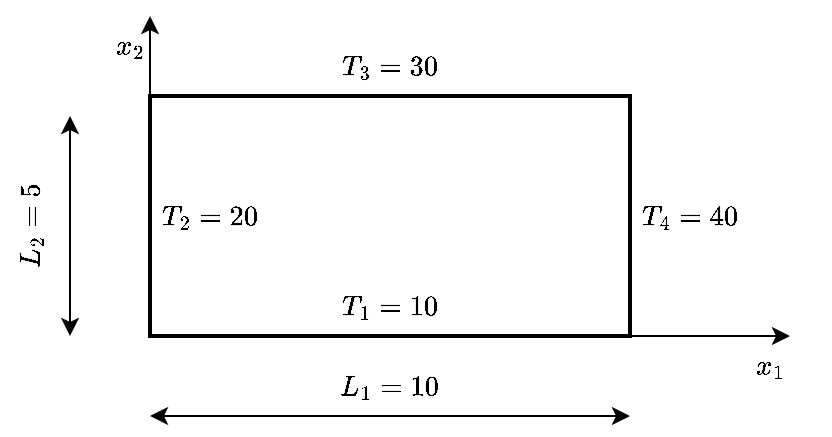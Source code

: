 <mxfile version="16.2.4" type="device"><diagram id="w-gFx496ZM2iOav9ZcAM" name="Page-1"><mxGraphModel dx="1422" dy="737" grid="1" gridSize="10" guides="1" tooltips="1" connect="1" arrows="1" fold="1" page="1" pageScale="1" pageWidth="827" pageHeight="1169" math="1" shadow="0"><root><mxCell id="0"/><mxCell id="1" parent="0"/><mxCell id="wYSXFfnWr7ilU_9aG6sE-1" value="" style="rounded=0;whiteSpace=wrap;html=1;strokeWidth=2;" parent="1" vertex="1"><mxGeometry x="200" y="160" width="240" height="120" as="geometry"/></mxCell><mxCell id="wYSXFfnWr7ilU_9aG6sE-2" value="" style="endArrow=classic;startArrow=classic;html=1;rounded=0;" parent="1" edge="1"><mxGeometry width="50" height="50" relative="1" as="geometry"><mxPoint x="200" y="320" as="sourcePoint"/><mxPoint x="440" y="320" as="targetPoint"/></mxGeometry></mxCell><mxCell id="wYSXFfnWr7ilU_9aG6sE-3" value="$$L_{1} = 10$$" style="text;html=1;strokeColor=none;fillColor=none;align=center;verticalAlign=middle;whiteSpace=wrap;rounded=0;" parent="1" vertex="1"><mxGeometry x="290" y="290" width="60" height="30" as="geometry"/></mxCell><mxCell id="wYSXFfnWr7ilU_9aG6sE-4" value="" style="endArrow=classic;html=1;rounded=0;exitX=0;exitY=0;exitDx=0;exitDy=0;" parent="1" source="wYSXFfnWr7ilU_9aG6sE-1" edge="1"><mxGeometry width="50" height="50" relative="1" as="geometry"><mxPoint x="360" y="350" as="sourcePoint"/><mxPoint x="200" y="120" as="targetPoint"/></mxGeometry></mxCell><mxCell id="wYSXFfnWr7ilU_9aG6sE-5" value="" style="endArrow=classic;html=1;rounded=0;exitX=1;exitY=1;exitDx=0;exitDy=0;" parent="1" source="wYSXFfnWr7ilU_9aG6sE-1" edge="1"><mxGeometry width="50" height="50" relative="1" as="geometry"><mxPoint x="210" y="170" as="sourcePoint"/><mxPoint x="520" y="280" as="targetPoint"/></mxGeometry></mxCell><mxCell id="wYSXFfnWr7ilU_9aG6sE-6" value="$$x_1$$" style="text;html=1;strokeColor=none;fillColor=none;align=center;verticalAlign=middle;whiteSpace=wrap;rounded=0;" parent="1" vertex="1"><mxGeometry x="480" y="280" width="60" height="30" as="geometry"/></mxCell><mxCell id="wYSXFfnWr7ilU_9aG6sE-8" value="$$x_2$$" style="text;html=1;strokeColor=none;fillColor=none;align=center;verticalAlign=middle;whiteSpace=wrap;rounded=0;" parent="1" vertex="1"><mxGeometry x="160" y="120" width="60" height="30" as="geometry"/></mxCell><mxCell id="wYSXFfnWr7ilU_9aG6sE-10" value="$$T_{1} = 10$$" style="text;html=1;strokeColor=none;fillColor=none;align=center;verticalAlign=middle;whiteSpace=wrap;rounded=0;" parent="1" vertex="1"><mxGeometry x="290" y="250" width="60" height="30" as="geometry"/></mxCell><mxCell id="wYSXFfnWr7ilU_9aG6sE-11" value="$$T_{2} = 20$$" style="text;html=1;strokeColor=none;fillColor=none;align=center;verticalAlign=middle;whiteSpace=wrap;rounded=0;" parent="1" vertex="1"><mxGeometry x="200" y="205" width="60" height="30" as="geometry"/></mxCell><mxCell id="wYSXFfnWr7ilU_9aG6sE-12" value="$$T_{3} = 30$$" style="text;html=1;strokeColor=none;fillColor=none;align=center;verticalAlign=middle;whiteSpace=wrap;rounded=0;" parent="1" vertex="1"><mxGeometry x="290" y="130" width="60" height="30" as="geometry"/></mxCell><mxCell id="wYSXFfnWr7ilU_9aG6sE-13" value="" style="endArrow=classic;startArrow=classic;html=1;rounded=0;" parent="1" edge="1"><mxGeometry width="50" height="50" relative="1" as="geometry"><mxPoint x="160" y="280" as="sourcePoint"/><mxPoint x="160" y="170" as="targetPoint"/></mxGeometry></mxCell><mxCell id="wYSXFfnWr7ilU_9aG6sE-14" value="$$L_{2} = 5$$" style="text;html=1;strokeColor=none;fillColor=none;align=center;verticalAlign=middle;whiteSpace=wrap;rounded=0;rotation=-90;" parent="1" vertex="1"><mxGeometry x="110" y="210" width="60" height="30" as="geometry"/></mxCell><mxCell id="wYSXFfnWr7ilU_9aG6sE-16" value="$$T_{4} = 40$$" style="text;html=1;strokeColor=none;fillColor=none;align=center;verticalAlign=middle;whiteSpace=wrap;rounded=0;" parent="1" vertex="1"><mxGeometry x="440" y="205" width="60" height="30" as="geometry"/></mxCell></root></mxGraphModel></diagram></mxfile>